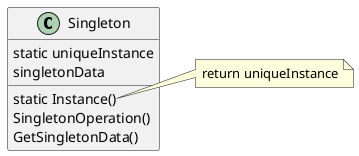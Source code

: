 @startuml
class Singleton {
  static Instance()
  SingletonOperation()
  GetSingletonData()

  static uniqueInstance
  singletonData
}

note right of Singleton::Instance()
  return uniqueInstance
end note
@enduml
